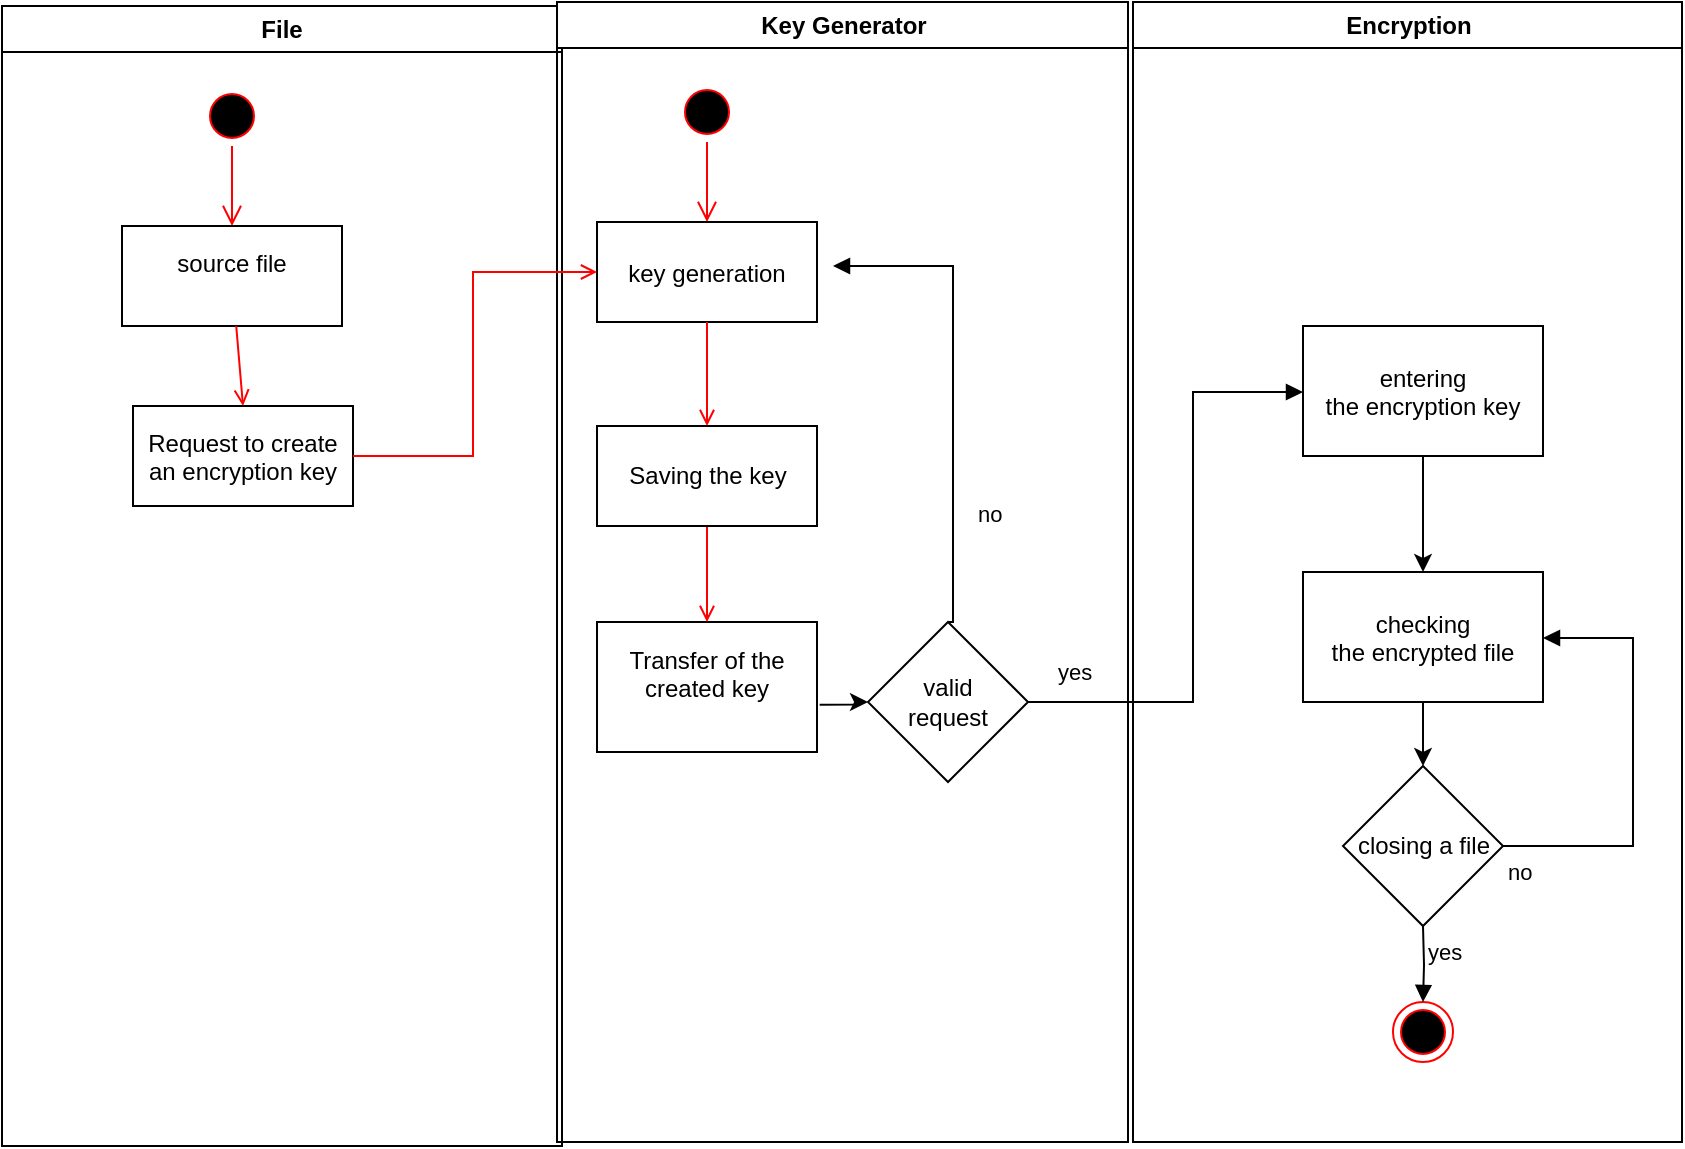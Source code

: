 <mxfile version="22.1.4" type="github">
  <diagram id="C5RBs43oDa-KdzZeNtuy" name="Page-1">
    <mxGraphModel dx="954" dy="671" grid="1" gridSize="10" guides="1" tooltips="1" connect="1" arrows="1" fold="1" page="1" pageScale="1" pageWidth="827" pageHeight="1169" math="0" shadow="0">
      <root>
        <mxCell id="WIyWlLk6GJQsqaUBKTNV-0" />
        <mxCell id="WIyWlLk6GJQsqaUBKTNV-1" parent="WIyWlLk6GJQsqaUBKTNV-0" />
        <mxCell id="95NwMhBH_6x6pLWJK6hw-0" value="File" style="swimlane;whiteSpace=wrap" vertex="1" parent="WIyWlLk6GJQsqaUBKTNV-1">
          <mxGeometry x="20" y="102" width="280" height="570" as="geometry">
            <mxRectangle x="290" y="140" width="100" height="30" as="alternateBounds" />
          </mxGeometry>
        </mxCell>
        <mxCell id="95NwMhBH_6x6pLWJK6hw-1" value="" style="ellipse;shape=startState;fillColor=#000000;strokeColor=#ff0000;" vertex="1" parent="95NwMhBH_6x6pLWJK6hw-0">
          <mxGeometry x="100" y="40" width="30" height="30" as="geometry" />
        </mxCell>
        <mxCell id="95NwMhBH_6x6pLWJK6hw-2" value="" style="edgeStyle=elbowEdgeStyle;elbow=horizontal;verticalAlign=bottom;endArrow=open;endSize=8;strokeColor=#FF0000;endFill=1;rounded=0" edge="1" parent="95NwMhBH_6x6pLWJK6hw-0" source="95NwMhBH_6x6pLWJK6hw-1" target="95NwMhBH_6x6pLWJK6hw-3">
          <mxGeometry x="100" y="40" as="geometry">
            <mxPoint x="115" y="110" as="targetPoint" />
          </mxGeometry>
        </mxCell>
        <mxCell id="95NwMhBH_6x6pLWJK6hw-3" value="source file&#xa;" style="" vertex="1" parent="95NwMhBH_6x6pLWJK6hw-0">
          <mxGeometry x="60" y="110" width="110" height="50" as="geometry" />
        </mxCell>
        <mxCell id="95NwMhBH_6x6pLWJK6hw-4" value="" style="endArrow=open;strokeColor=#FF0000;endFill=1;rounded=0;entryX=0.5;entryY=0;entryDx=0;entryDy=0;" edge="1" parent="95NwMhBH_6x6pLWJK6hw-0" source="95NwMhBH_6x6pLWJK6hw-3" target="95NwMhBH_6x6pLWJK6hw-5">
          <mxGeometry relative="1" as="geometry">
            <mxPoint x="115" y="220" as="targetPoint" />
          </mxGeometry>
        </mxCell>
        <mxCell id="95NwMhBH_6x6pLWJK6hw-5" value="Request to create&#xa; an encryption key" style="" vertex="1" parent="95NwMhBH_6x6pLWJK6hw-0">
          <mxGeometry x="65.5" y="200" width="110" height="50" as="geometry" />
        </mxCell>
        <mxCell id="95NwMhBH_6x6pLWJK6hw-6" value="Key Generator" style="swimlane;whiteSpace=wrap" vertex="1" parent="WIyWlLk6GJQsqaUBKTNV-1">
          <mxGeometry x="297.5" y="100" width="285.5" height="570" as="geometry" />
        </mxCell>
        <mxCell id="95NwMhBH_6x6pLWJK6hw-7" value="" style="ellipse;shape=startState;fillColor=#000000;strokeColor=#ff0000;" vertex="1" parent="95NwMhBH_6x6pLWJK6hw-6">
          <mxGeometry x="60" y="40" width="30" height="30" as="geometry" />
        </mxCell>
        <mxCell id="95NwMhBH_6x6pLWJK6hw-8" value="" style="edgeStyle=elbowEdgeStyle;elbow=horizontal;verticalAlign=bottom;endArrow=open;endSize=8;strokeColor=#FF0000;endFill=1;rounded=0" edge="1" parent="95NwMhBH_6x6pLWJK6hw-6" source="95NwMhBH_6x6pLWJK6hw-7" target="95NwMhBH_6x6pLWJK6hw-9">
          <mxGeometry x="40" y="20" as="geometry">
            <mxPoint x="55" y="90" as="targetPoint" />
          </mxGeometry>
        </mxCell>
        <mxCell id="95NwMhBH_6x6pLWJK6hw-9" value="key generation" style="" vertex="1" parent="95NwMhBH_6x6pLWJK6hw-6">
          <mxGeometry x="20" y="110" width="110" height="50" as="geometry" />
        </mxCell>
        <mxCell id="95NwMhBH_6x6pLWJK6hw-10" value="" style="endArrow=open;strokeColor=#FF0000;endFill=1;rounded=0;entryX=0.5;entryY=0;entryDx=0;entryDy=0;" edge="1" parent="95NwMhBH_6x6pLWJK6hw-6" source="95NwMhBH_6x6pLWJK6hw-9" target="95NwMhBH_6x6pLWJK6hw-14">
          <mxGeometry relative="1" as="geometry">
            <mxPoint x="75" y="205" as="targetPoint" />
          </mxGeometry>
        </mxCell>
        <mxCell id="95NwMhBH_6x6pLWJK6hw-11" value="" style="edgeStyle=orthogonalEdgeStyle;rounded=0;orthogonalLoop=1;jettySize=auto;html=1;exitX=1.012;exitY=0.636;exitDx=0;exitDy=0;exitPerimeter=0;" edge="1" parent="95NwMhBH_6x6pLWJK6hw-6" source="95NwMhBH_6x6pLWJK6hw-12" target="95NwMhBH_6x6pLWJK6hw-15">
          <mxGeometry relative="1" as="geometry" />
        </mxCell>
        <mxCell id="95NwMhBH_6x6pLWJK6hw-12" value="&#xa;&#xa;Transfer of the &#xa;created key&#xa;&#xa;&#xa;" style="" vertex="1" parent="95NwMhBH_6x6pLWJK6hw-6">
          <mxGeometry x="20" y="310" width="110" height="65" as="geometry" />
        </mxCell>
        <mxCell id="95NwMhBH_6x6pLWJK6hw-13" value="" style="endArrow=open;strokeColor=#FF0000;endFill=1;rounded=0;exitX=0.5;exitY=1;exitDx=0;exitDy=0;" edge="1" parent="95NwMhBH_6x6pLWJK6hw-6" source="95NwMhBH_6x6pLWJK6hw-14" target="95NwMhBH_6x6pLWJK6hw-12">
          <mxGeometry relative="1" as="geometry">
            <mxPoint x="75" y="270" as="sourcePoint" />
          </mxGeometry>
        </mxCell>
        <mxCell id="95NwMhBH_6x6pLWJK6hw-14" value="Saving the key&lt;br/&gt;" style="html=1;whiteSpace=wrap;" vertex="1" parent="95NwMhBH_6x6pLWJK6hw-6">
          <mxGeometry x="20" y="212" width="110" height="50" as="geometry" />
        </mxCell>
        <mxCell id="95NwMhBH_6x6pLWJK6hw-15" value="valid&lt;br&gt;request" style="rhombus;whiteSpace=wrap;html=1;" vertex="1" parent="95NwMhBH_6x6pLWJK6hw-6">
          <mxGeometry x="155.5" y="310" width="80" height="80" as="geometry" />
        </mxCell>
        <mxCell id="95NwMhBH_6x6pLWJK6hw-16" value="Encryption" style="swimlane;whiteSpace=wrap" vertex="1" parent="WIyWlLk6GJQsqaUBKTNV-1">
          <mxGeometry x="585.5" y="100" width="274.5" height="570" as="geometry" />
        </mxCell>
        <mxCell id="95NwMhBH_6x6pLWJK6hw-17" value="" style="edgeStyle=orthogonalEdgeStyle;rounded=0;orthogonalLoop=1;jettySize=auto;html=1;" edge="1" parent="95NwMhBH_6x6pLWJK6hw-16" source="95NwMhBH_6x6pLWJK6hw-18" target="95NwMhBH_6x6pLWJK6hw-21">
          <mxGeometry relative="1" as="geometry" />
        </mxCell>
        <mxCell id="95NwMhBH_6x6pLWJK6hw-18" value="&#xa;&#xa;&#xa;entering &#xa;the encryption key&#xa;&#xa;&#xa;" style="" vertex="1" parent="95NwMhBH_6x6pLWJK6hw-16">
          <mxGeometry x="85" y="162" width="120" height="65" as="geometry" />
        </mxCell>
        <mxCell id="95NwMhBH_6x6pLWJK6hw-19" value="" style="ellipse;shape=endState;fillColor=#000000;strokeColor=#ff0000" vertex="1" parent="95NwMhBH_6x6pLWJK6hw-16">
          <mxGeometry x="130" y="500" width="30" height="30" as="geometry" />
        </mxCell>
        <mxCell id="95NwMhBH_6x6pLWJK6hw-20" value="" style="edgeStyle=orthogonalEdgeStyle;rounded=0;orthogonalLoop=1;jettySize=auto;html=1;" edge="1" parent="95NwMhBH_6x6pLWJK6hw-16" source="95NwMhBH_6x6pLWJK6hw-21" target="95NwMhBH_6x6pLWJK6hw-22">
          <mxGeometry relative="1" as="geometry" />
        </mxCell>
        <mxCell id="95NwMhBH_6x6pLWJK6hw-21" value="checking &#xa;the encrypted file" style="" vertex="1" parent="95NwMhBH_6x6pLWJK6hw-16">
          <mxGeometry x="85" y="285" width="120" height="65" as="geometry" />
        </mxCell>
        <mxCell id="95NwMhBH_6x6pLWJK6hw-22" value="closing a file&lt;br/&gt;" style="rhombus;whiteSpace=wrap;html=1;" vertex="1" parent="95NwMhBH_6x6pLWJK6hw-16">
          <mxGeometry x="105" y="382" width="80" height="80" as="geometry" />
        </mxCell>
        <mxCell id="95NwMhBH_6x6pLWJK6hw-23" value="no" style="endArrow=block;endFill=1;html=1;edgeStyle=orthogonalEdgeStyle;align=left;verticalAlign=top;rounded=0;entryX=1;entryY=0.5;entryDx=0;entryDy=0;exitX=1;exitY=0.5;exitDx=0;exitDy=0;" edge="1" parent="95NwMhBH_6x6pLWJK6hw-16" source="95NwMhBH_6x6pLWJK6hw-22" target="95NwMhBH_6x6pLWJK6hw-21">
          <mxGeometry x="-1" relative="1" as="geometry">
            <mxPoint x="-160" y="392" as="sourcePoint" />
            <mxPoint y="392" as="targetPoint" />
            <Array as="points">
              <mxPoint x="250" y="422" />
              <mxPoint x="250" y="318" />
              <mxPoint x="205" y="318" />
            </Array>
          </mxGeometry>
        </mxCell>
        <mxCell id="95NwMhBH_6x6pLWJK6hw-24" value="" style="endArrow=open;strokeColor=#FF0000;endFill=1;rounded=0;entryX=0;entryY=0.5;entryDx=0;entryDy=0;exitX=1;exitY=0.5;exitDx=0;exitDy=0;" edge="1" parent="WIyWlLk6GJQsqaUBKTNV-1" source="95NwMhBH_6x6pLWJK6hw-5" target="95NwMhBH_6x6pLWJK6hw-9">
          <mxGeometry relative="1" as="geometry">
            <Array as="points">
              <mxPoint x="255.5" y="327" />
              <mxPoint x="255.5" y="235" />
            </Array>
          </mxGeometry>
        </mxCell>
        <mxCell id="95NwMhBH_6x6pLWJK6hw-25" value="no" style="endArrow=block;endFill=1;html=1;edgeStyle=orthogonalEdgeStyle;align=left;verticalAlign=top;rounded=0;exitX=0.5;exitY=0;exitDx=0;exitDy=0;" edge="1" parent="WIyWlLk6GJQsqaUBKTNV-1" source="95NwMhBH_6x6pLWJK6hw-15">
          <mxGeometry x="-0.414" y="-10" relative="1" as="geometry">
            <mxPoint x="355.5" y="332" as="sourcePoint" />
            <mxPoint x="435.5" y="232" as="targetPoint" />
            <Array as="points">
              <mxPoint x="495.5" y="232" />
            </Array>
            <mxPoint y="1" as="offset" />
          </mxGeometry>
        </mxCell>
        <mxCell id="95NwMhBH_6x6pLWJK6hw-26" value="yes" style="endArrow=block;endFill=1;html=1;edgeStyle=orthogonalEdgeStyle;align=left;verticalAlign=top;rounded=0;exitX=1;exitY=0.5;exitDx=0;exitDy=0;" edge="1" parent="WIyWlLk6GJQsqaUBKTNV-1" source="95NwMhBH_6x6pLWJK6hw-15" target="95NwMhBH_6x6pLWJK6hw-18">
          <mxGeometry x="-0.914" y="28" relative="1" as="geometry">
            <mxPoint x="355.5" y="402" as="sourcePoint" />
            <mxPoint x="625.5" y="302" as="targetPoint" />
            <Array as="points">
              <mxPoint x="615.5" y="450" />
              <mxPoint x="615.5" y="295" />
            </Array>
            <mxPoint as="offset" />
          </mxGeometry>
        </mxCell>
        <mxCell id="95NwMhBH_6x6pLWJK6hw-27" value="yes" style="endArrow=block;endFill=1;html=1;edgeStyle=orthogonalEdgeStyle;align=left;verticalAlign=top;rounded=0;entryX=0.5;entryY=0;entryDx=0;entryDy=0;" edge="1" parent="WIyWlLk6GJQsqaUBKTNV-1" target="95NwMhBH_6x6pLWJK6hw-19">
          <mxGeometry x="-1" relative="1" as="geometry">
            <mxPoint x="730.5" y="562" as="sourcePoint" />
            <mxPoint x="525.5" y="532" as="targetPoint" />
            <mxPoint as="offset" />
          </mxGeometry>
        </mxCell>
      </root>
    </mxGraphModel>
  </diagram>
</mxfile>
